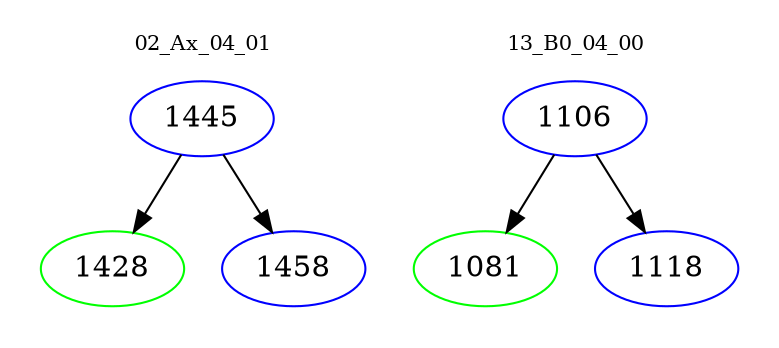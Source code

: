 digraph{
subgraph cluster_0 {
color = white
label = "02_Ax_04_01";
fontsize=10;
T0_1445 [label="1445", color="blue"]
T0_1445 -> T0_1428 [color="black"]
T0_1428 [label="1428", color="green"]
T0_1445 -> T0_1458 [color="black"]
T0_1458 [label="1458", color="blue"]
}
subgraph cluster_1 {
color = white
label = "13_B0_04_00";
fontsize=10;
T1_1106 [label="1106", color="blue"]
T1_1106 -> T1_1081 [color="black"]
T1_1081 [label="1081", color="green"]
T1_1106 -> T1_1118 [color="black"]
T1_1118 [label="1118", color="blue"]
}
}
